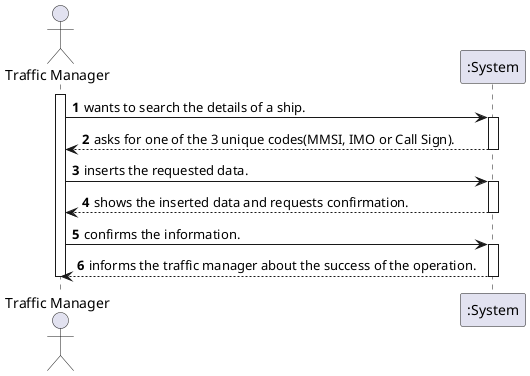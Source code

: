 @startuml
autonumber

actor "Traffic Manager" as TM
participant ":System" as S

activate TM

TM-> S: wants to search the details of a ship.
activate S
S --> TM:  asks for one of the 3 unique codes(MMSI, IMO or Call Sign).
deactivate S
TM-> S: inserts the requested data.
activate S
S --> TM: shows the inserted data and requests confirmation.
deactivate S
TM-> S: confirms the information.
activate S
S --> TM:  informs the traffic manager about the success of the operation.

deactivate S
deactivate TM
@enduml